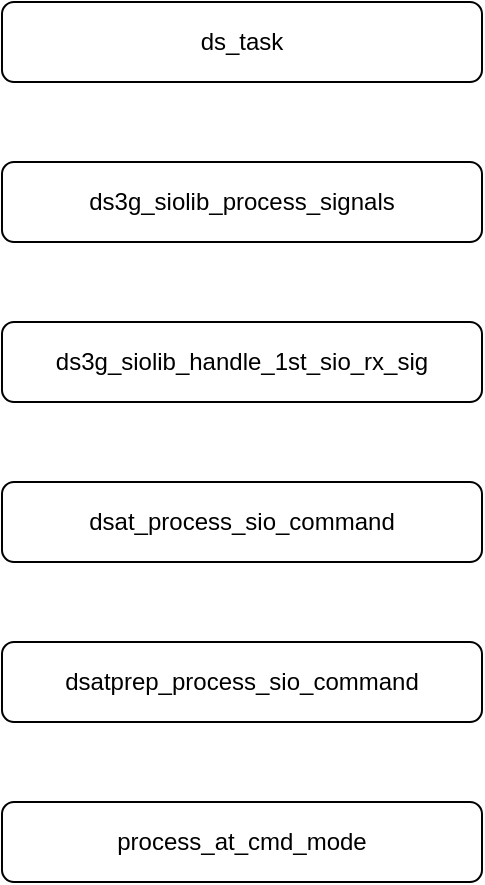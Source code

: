 <mxfile version="20.8.23" type="github">
  <diagram id="C5RBs43oDa-KdzZeNtuy" name="Page-1">
    <mxGraphModel dx="593" dy="612" grid="1" gridSize="10" guides="1" tooltips="1" connect="1" arrows="1" fold="1" page="1" pageScale="1" pageWidth="827" pageHeight="1169" math="0" shadow="0">
      <root>
        <mxCell id="WIyWlLk6GJQsqaUBKTNV-0" />
        <mxCell id="WIyWlLk6GJQsqaUBKTNV-1" parent="WIyWlLk6GJQsqaUBKTNV-0" />
        <mxCell id="WIyWlLk6GJQsqaUBKTNV-3" value="ds_task" style="rounded=1;whiteSpace=wrap;html=1;fontSize=12;glass=0;strokeWidth=1;shadow=0;" parent="WIyWlLk6GJQsqaUBKTNV-1" vertex="1">
          <mxGeometry x="160" y="80" width="240" height="40" as="geometry" />
        </mxCell>
        <mxCell id="rdnJTPyQ8CUxhneHZTX2-1" value="&lt;div&gt;ds3g_siolib_process_signals&lt;/div&gt;" style="rounded=1;whiteSpace=wrap;html=1;fontSize=12;glass=0;strokeWidth=1;shadow=0;" vertex="1" parent="WIyWlLk6GJQsqaUBKTNV-1">
          <mxGeometry x="160" y="160" width="240" height="40" as="geometry" />
        </mxCell>
        <mxCell id="rdnJTPyQ8CUxhneHZTX2-3" value="&lt;div&gt;&lt;div&gt;ds3g_siolib_handle_1st_sio_rx_sig&lt;/div&gt;&lt;/div&gt;" style="rounded=1;whiteSpace=wrap;html=1;fontSize=12;glass=0;strokeWidth=1;shadow=0;" vertex="1" parent="WIyWlLk6GJQsqaUBKTNV-1">
          <mxGeometry x="160" y="240" width="240" height="40" as="geometry" />
        </mxCell>
        <mxCell id="rdnJTPyQ8CUxhneHZTX2-4" value="&lt;div&gt;&lt;div&gt;dsat_process_sio_command&lt;/div&gt;&lt;/div&gt;" style="rounded=1;whiteSpace=wrap;html=1;fontSize=12;glass=0;strokeWidth=1;shadow=0;" vertex="1" parent="WIyWlLk6GJQsqaUBKTNV-1">
          <mxGeometry x="160" y="320" width="240" height="40" as="geometry" />
        </mxCell>
        <mxCell id="rdnJTPyQ8CUxhneHZTX2-5" value="&lt;div&gt;&lt;div&gt;dsatprep_process_sio_command&lt;/div&gt;&lt;/div&gt;" style="rounded=1;whiteSpace=wrap;html=1;fontSize=12;glass=0;strokeWidth=1;shadow=0;" vertex="1" parent="WIyWlLk6GJQsqaUBKTNV-1">
          <mxGeometry x="160" y="400" width="240" height="40" as="geometry" />
        </mxCell>
        <mxCell id="rdnJTPyQ8CUxhneHZTX2-6" value="&lt;div&gt;&lt;div&gt;process_at_cmd_mode&lt;/div&gt;&lt;/div&gt;" style="rounded=1;whiteSpace=wrap;html=1;fontSize=12;glass=0;strokeWidth=1;shadow=0;" vertex="1" parent="WIyWlLk6GJQsqaUBKTNV-1">
          <mxGeometry x="160" y="480" width="240" height="40" as="geometry" />
        </mxCell>
      </root>
    </mxGraphModel>
  </diagram>
</mxfile>
